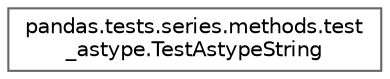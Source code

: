 digraph "Graphical Class Hierarchy"
{
 // LATEX_PDF_SIZE
  bgcolor="transparent";
  edge [fontname=Helvetica,fontsize=10,labelfontname=Helvetica,labelfontsize=10];
  node [fontname=Helvetica,fontsize=10,shape=box,height=0.2,width=0.4];
  rankdir="LR";
  Node0 [id="Node000000",label="pandas.tests.series.methods.test\l_astype.TestAstypeString",height=0.2,width=0.4,color="grey40", fillcolor="white", style="filled",URL="$df/df0/classpandas_1_1tests_1_1series_1_1methods_1_1test__astype_1_1TestAstypeString.html",tooltip=" "];
}
